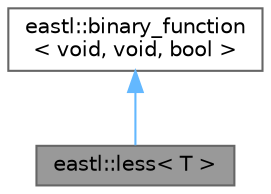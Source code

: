 digraph "eastl::less&lt; T &gt;"
{
 // LATEX_PDF_SIZE
  bgcolor="transparent";
  edge [fontname=Helvetica,fontsize=10,labelfontname=Helvetica,labelfontsize=10];
  node [fontname=Helvetica,fontsize=10,shape=box,height=0.2,width=0.4];
  Node1 [id="Node000001",label="eastl::less\< T \>",height=0.2,width=0.4,color="gray40", fillcolor="grey60", style="filled", fontcolor="black",tooltip="less<T>"];
  Node2 -> Node1 [id="edge2_Node000001_Node000002",dir="back",color="steelblue1",style="solid",tooltip=" "];
  Node2 [id="Node000002",label="eastl::binary_function\l\< void, void, bool \>",height=0.2,width=0.4,color="gray40", fillcolor="white", style="filled",URL="$structeastl_1_1binary__function.html",tooltip=" "];
}
